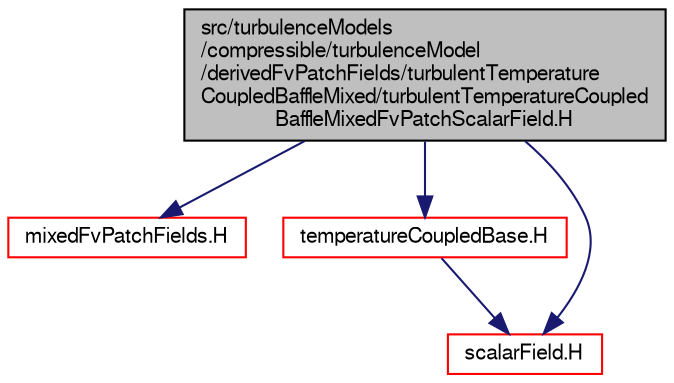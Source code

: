 digraph "src/turbulenceModels/compressible/turbulenceModel/derivedFvPatchFields/turbulentTemperatureCoupledBaffleMixed/turbulentTemperatureCoupledBaffleMixedFvPatchScalarField.H"
{
  bgcolor="transparent";
  edge [fontname="FreeSans",fontsize="10",labelfontname="FreeSans",labelfontsize="10"];
  node [fontname="FreeSans",fontsize="10",shape=record];
  Node0 [label="src/turbulenceModels\l/compressible/turbulenceModel\l/derivedFvPatchFields/turbulentTemperature\lCoupledBaffleMixed/turbulentTemperatureCoupled\lBaffleMixedFvPatchScalarField.H",height=0.2,width=0.4,color="black", fillcolor="grey75", style="filled", fontcolor="black"];
  Node0 -> Node1 [color="midnightblue",fontsize="10",style="solid",fontname="FreeSans"];
  Node1 [label="mixedFvPatchFields.H",height=0.2,width=0.4,color="red",URL="$a01499.html"];
  Node0 -> Node189 [color="midnightblue",fontsize="10",style="solid",fontname="FreeSans"];
  Node189 [label="temperatureCoupledBase.H",height=0.2,width=0.4,color="red",URL="$a17327.html"];
  Node189 -> Node106 [color="midnightblue",fontsize="10",style="solid",fontname="FreeSans"];
  Node106 [label="scalarField.H",height=0.2,width=0.4,color="red",URL="$a09656.html"];
  Node0 -> Node106 [color="midnightblue",fontsize="10",style="solid",fontname="FreeSans"];
}
